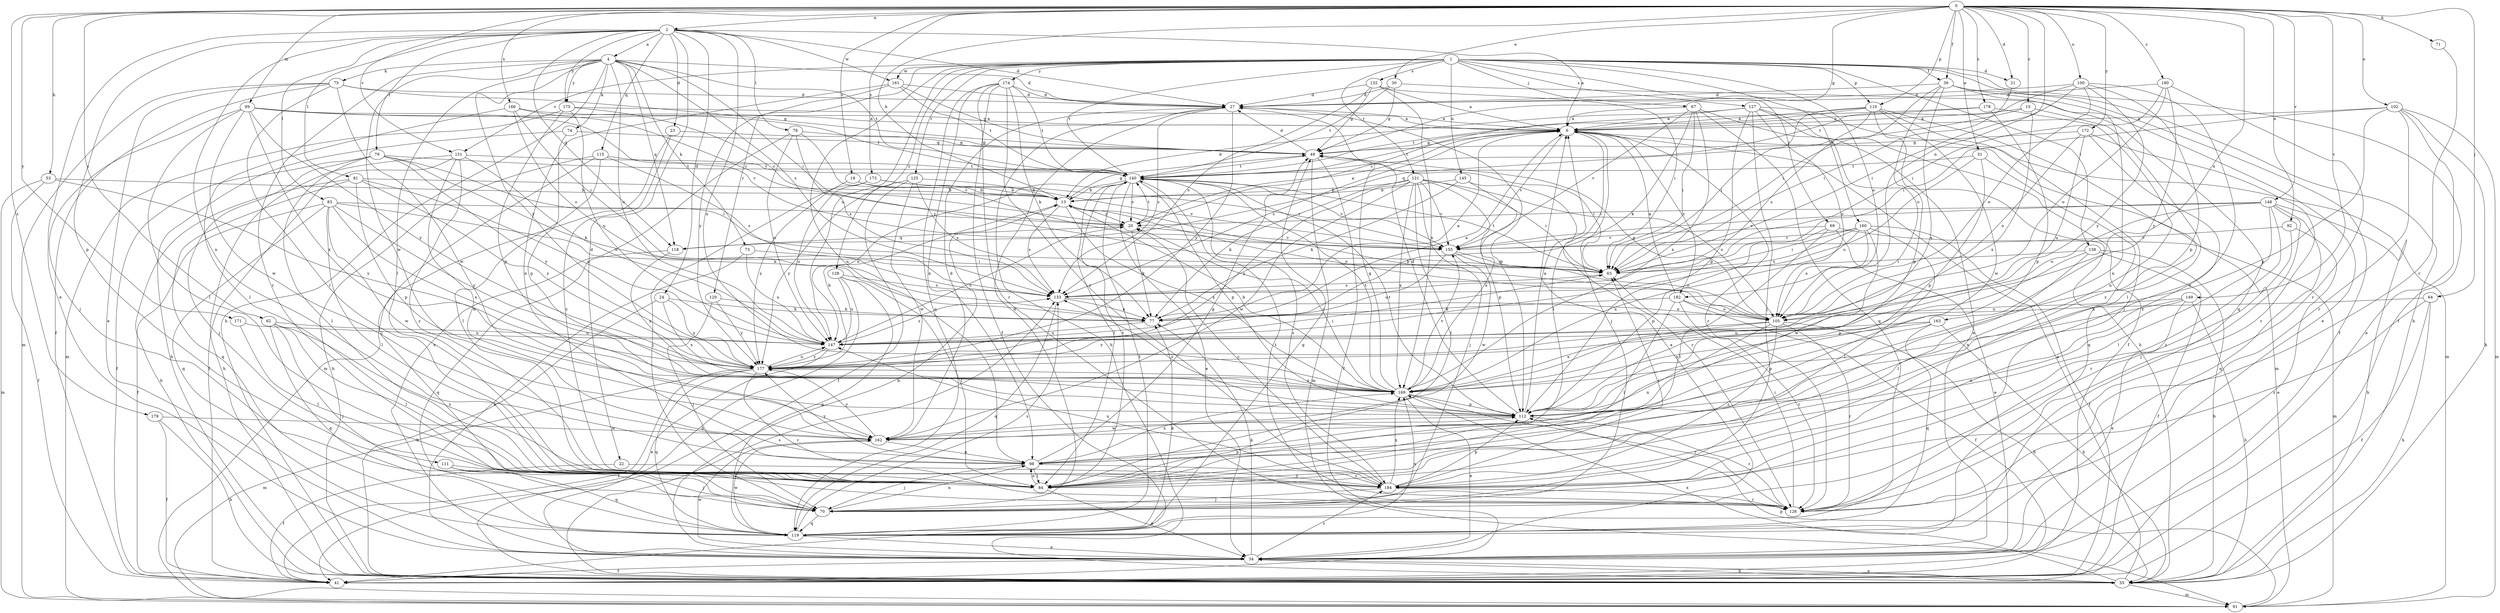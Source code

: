 strict digraph  {
0;
1;
2;
4;
6;
13;
15;
19;
20;
21;
22;
23;
24;
27;
30;
31;
34;
39;
41;
49;
53;
55;
62;
63;
64;
67;
69;
70;
71;
73;
74;
75;
77;
78;
79;
81;
83;
84;
89;
91;
92;
98;
100;
102;
105;
110;
111;
112;
115;
118;
119;
120;
121;
125;
126;
127;
128;
132;
133;
138;
140;
145;
147;
148;
149;
151;
155;
160;
161;
162;
163;
166;
169;
171;
172;
173;
174;
175;
177;
178;
179;
180;
182;
184;
0 -> 2  [label=a];
0 -> 13  [label=b];
0 -> 15  [label=c];
0 -> 19  [label=c];
0 -> 21  [label=d];
0 -> 30  [label=e];
0 -> 31  [label=e];
0 -> 39  [label=f];
0 -> 49  [label=g];
0 -> 53  [label=h];
0 -> 62  [label=i];
0 -> 64  [label=j];
0 -> 71  [label=k];
0 -> 89  [label=m];
0 -> 92  [label=n];
0 -> 100  [label=o];
0 -> 102  [label=o];
0 -> 110  [label=p];
0 -> 148  [label=v];
0 -> 149  [label=v];
0 -> 151  [label=v];
0 -> 163  [label=x];
0 -> 166  [label=x];
0 -> 171  [label=y];
0 -> 172  [label=y];
0 -> 173  [label=y];
0 -> 178  [label=z];
0 -> 179  [label=z];
0 -> 180  [label=z];
0 -> 182  [label=n];
1 -> 21  [label=d];
1 -> 39  [label=f];
1 -> 41  [label=f];
1 -> 55  [label=h];
1 -> 67  [label=j];
1 -> 69  [label=j];
1 -> 98  [label=n];
1 -> 105  [label=o];
1 -> 110  [label=p];
1 -> 120  [label=r];
1 -> 121  [label=r];
1 -> 125  [label=r];
1 -> 127  [label=s];
1 -> 128  [label=s];
1 -> 132  [label=s];
1 -> 138  [label=t];
1 -> 140  [label=t];
1 -> 145  [label=u];
1 -> 147  [label=u];
1 -> 151  [label=v];
1 -> 160  [label=w];
1 -> 161  [label=w];
1 -> 174  [label=y];
2 -> 4  [label=a];
2 -> 6  [label=a];
2 -> 22  [label=d];
2 -> 23  [label=d];
2 -> 24  [label=d];
2 -> 27  [label=d];
2 -> 34  [label=e];
2 -> 78  [label=l];
2 -> 79  [label=l];
2 -> 81  [label=l];
2 -> 83  [label=l];
2 -> 98  [label=n];
2 -> 111  [label=p];
2 -> 115  [label=q];
2 -> 118  [label=q];
2 -> 161  [label=w];
2 -> 169  [label=x];
2 -> 175  [label=y];
4 -> 27  [label=d];
4 -> 55  [label=h];
4 -> 63  [label=i];
4 -> 73  [label=k];
4 -> 74  [label=k];
4 -> 75  [label=k];
4 -> 84  [label=l];
4 -> 118  [label=q];
4 -> 126  [label=r];
4 -> 133  [label=s];
4 -> 140  [label=t];
4 -> 147  [label=u];
4 -> 162  [label=w];
4 -> 175  [label=y];
4 -> 177  [label=y];
6 -> 49  [label=g];
6 -> 70  [label=j];
6 -> 84  [label=l];
6 -> 91  [label=m];
6 -> 126  [label=r];
6 -> 133  [label=s];
6 -> 140  [label=t];
6 -> 155  [label=v];
6 -> 182  [label=z];
13 -> 20  [label=c];
13 -> 49  [label=g];
13 -> 105  [label=o];
13 -> 133  [label=s];
13 -> 169  [label=x];
15 -> 6  [label=a];
15 -> 84  [label=l];
15 -> 118  [label=q];
15 -> 169  [label=x];
19 -> 13  [label=b];
19 -> 155  [label=v];
19 -> 177  [label=y];
20 -> 6  [label=a];
20 -> 77  [label=k];
20 -> 118  [label=q];
20 -> 140  [label=t];
20 -> 155  [label=v];
21 -> 63  [label=i];
22 -> 41  [label=f];
22 -> 184  [label=z];
23 -> 49  [label=g];
23 -> 91  [label=m];
23 -> 184  [label=z];
24 -> 55  [label=h];
24 -> 77  [label=k];
24 -> 169  [label=x];
24 -> 177  [label=y];
27 -> 6  [label=a];
27 -> 55  [label=h];
27 -> 112  [label=p];
27 -> 133  [label=s];
27 -> 177  [label=y];
30 -> 27  [label=d];
30 -> 49  [label=g];
30 -> 119  [label=q];
30 -> 140  [label=t];
31 -> 112  [label=p];
31 -> 119  [label=q];
31 -> 140  [label=t];
31 -> 147  [label=u];
34 -> 6  [label=a];
34 -> 13  [label=b];
34 -> 41  [label=f];
34 -> 55  [label=h];
34 -> 77  [label=k];
34 -> 162  [label=w];
34 -> 184  [label=z];
39 -> 27  [label=d];
39 -> 34  [label=e];
39 -> 41  [label=f];
39 -> 63  [label=i];
39 -> 98  [label=n];
39 -> 105  [label=o];
39 -> 169  [label=x];
49 -> 27  [label=d];
49 -> 41  [label=f];
49 -> 63  [label=i];
49 -> 91  [label=m];
49 -> 140  [label=t];
53 -> 13  [label=b];
53 -> 41  [label=f];
53 -> 91  [label=m];
53 -> 177  [label=y];
55 -> 6  [label=a];
55 -> 34  [label=e];
55 -> 91  [label=m];
55 -> 133  [label=s];
55 -> 169  [label=x];
62 -> 70  [label=j];
62 -> 84  [label=l];
62 -> 119  [label=q];
62 -> 147  [label=u];
62 -> 184  [label=z];
63 -> 133  [label=s];
63 -> 140  [label=t];
64 -> 41  [label=f];
64 -> 55  [label=h];
64 -> 77  [label=k];
64 -> 184  [label=z];
67 -> 6  [label=a];
67 -> 55  [label=h];
67 -> 63  [label=i];
67 -> 77  [label=k];
67 -> 119  [label=q];
67 -> 155  [label=v];
67 -> 169  [label=x];
69 -> 34  [label=e];
69 -> 84  [label=l];
69 -> 91  [label=m];
69 -> 112  [label=p];
69 -> 155  [label=v];
70 -> 27  [label=d];
70 -> 98  [label=n];
70 -> 119  [label=q];
71 -> 126  [label=r];
73 -> 34  [label=e];
73 -> 63  [label=i];
73 -> 147  [label=u];
74 -> 49  [label=g];
74 -> 55  [label=h];
74 -> 112  [label=p];
75 -> 27  [label=d];
75 -> 34  [label=e];
75 -> 41  [label=f];
75 -> 49  [label=g];
75 -> 84  [label=l];
75 -> 91  [label=m];
75 -> 162  [label=w];
77 -> 6  [label=a];
77 -> 147  [label=u];
78 -> 34  [label=e];
78 -> 49  [label=g];
78 -> 133  [label=s];
78 -> 147  [label=u];
78 -> 155  [label=v];
79 -> 41  [label=f];
79 -> 63  [label=i];
79 -> 70  [label=j];
79 -> 77  [label=k];
79 -> 84  [label=l];
79 -> 140  [label=t];
79 -> 177  [label=y];
81 -> 13  [label=b];
81 -> 55  [label=h];
81 -> 112  [label=p];
81 -> 119  [label=q];
81 -> 147  [label=u];
81 -> 177  [label=y];
83 -> 20  [label=c];
83 -> 41  [label=f];
83 -> 77  [label=k];
83 -> 84  [label=l];
83 -> 119  [label=q];
83 -> 162  [label=w];
83 -> 169  [label=x];
83 -> 177  [label=y];
84 -> 34  [label=e];
84 -> 98  [label=n];
84 -> 112  [label=p];
84 -> 140  [label=t];
89 -> 6  [label=a];
89 -> 70  [label=j];
89 -> 84  [label=l];
89 -> 140  [label=t];
89 -> 155  [label=v];
89 -> 162  [label=w];
89 -> 169  [label=x];
89 -> 177  [label=y];
91 -> 112  [label=p];
92 -> 34  [label=e];
92 -> 126  [label=r];
92 -> 155  [label=v];
98 -> 49  [label=g];
98 -> 70  [label=j];
98 -> 84  [label=l];
98 -> 169  [label=x];
98 -> 177  [label=y];
98 -> 184  [label=z];
100 -> 27  [label=d];
100 -> 63  [label=i];
100 -> 105  [label=o];
100 -> 112  [label=p];
100 -> 140  [label=t];
100 -> 177  [label=y];
100 -> 184  [label=z];
102 -> 6  [label=a];
102 -> 34  [label=e];
102 -> 55  [label=h];
102 -> 63  [label=i];
102 -> 91  [label=m];
102 -> 112  [label=p];
102 -> 126  [label=r];
105 -> 13  [label=b];
105 -> 49  [label=g];
105 -> 55  [label=h];
105 -> 98  [label=n];
105 -> 126  [label=r];
105 -> 169  [label=x];
105 -> 177  [label=y];
105 -> 184  [label=z];
110 -> 6  [label=a];
110 -> 20  [label=c];
110 -> 63  [label=i];
110 -> 70  [label=j];
110 -> 112  [label=p];
110 -> 133  [label=s];
110 -> 162  [label=w];
110 -> 184  [label=z];
111 -> 70  [label=j];
111 -> 84  [label=l];
111 -> 119  [label=q];
112 -> 6  [label=a];
112 -> 27  [label=d];
112 -> 126  [label=r];
112 -> 133  [label=s];
112 -> 140  [label=t];
112 -> 162  [label=w];
115 -> 55  [label=h];
115 -> 70  [label=j];
115 -> 84  [label=l];
115 -> 133  [label=s];
115 -> 140  [label=t];
118 -> 119  [label=q];
118 -> 169  [label=x];
119 -> 34  [label=e];
119 -> 49  [label=g];
119 -> 77  [label=k];
119 -> 133  [label=s];
119 -> 140  [label=t];
119 -> 162  [label=w];
119 -> 169  [label=x];
120 -> 70  [label=j];
120 -> 77  [label=k];
120 -> 177  [label=y];
121 -> 13  [label=b];
121 -> 63  [label=i];
121 -> 70  [label=j];
121 -> 77  [label=k];
121 -> 84  [label=l];
121 -> 105  [label=o];
121 -> 112  [label=p];
121 -> 155  [label=v];
121 -> 162  [label=w];
121 -> 169  [label=x];
121 -> 177  [label=y];
125 -> 13  [label=b];
125 -> 41  [label=f];
125 -> 133  [label=s];
125 -> 162  [label=w];
125 -> 177  [label=y];
126 -> 63  [label=i];
126 -> 140  [label=t];
127 -> 6  [label=a];
127 -> 13  [label=b];
127 -> 34  [label=e];
127 -> 41  [label=f];
127 -> 70  [label=j];
127 -> 91  [label=m];
127 -> 105  [label=o];
127 -> 112  [label=p];
128 -> 55  [label=h];
128 -> 84  [label=l];
128 -> 119  [label=q];
128 -> 133  [label=s];
128 -> 147  [label=u];
132 -> 6  [label=a];
132 -> 27  [label=d];
132 -> 49  [label=g];
132 -> 63  [label=i];
132 -> 133  [label=s];
132 -> 169  [label=x];
133 -> 77  [label=k];
133 -> 105  [label=o];
133 -> 119  [label=q];
138 -> 41  [label=f];
138 -> 55  [label=h];
138 -> 63  [label=i];
138 -> 84  [label=l];
138 -> 112  [label=p];
140 -> 13  [label=b];
140 -> 20  [label=c];
140 -> 34  [label=e];
140 -> 84  [label=l];
140 -> 112  [label=p];
140 -> 147  [label=u];
140 -> 155  [label=v];
140 -> 184  [label=z];
145 -> 13  [label=b];
145 -> 77  [label=k];
145 -> 126  [label=r];
145 -> 169  [label=x];
147 -> 6  [label=a];
147 -> 20  [label=c];
147 -> 34  [label=e];
147 -> 133  [label=s];
147 -> 177  [label=y];
148 -> 20  [label=c];
148 -> 55  [label=h];
148 -> 70  [label=j];
148 -> 84  [label=l];
148 -> 105  [label=o];
148 -> 119  [label=q];
148 -> 155  [label=v];
148 -> 184  [label=z];
149 -> 34  [label=e];
149 -> 55  [label=h];
149 -> 98  [label=n];
149 -> 105  [label=o];
149 -> 169  [label=x];
151 -> 41  [label=f];
151 -> 55  [label=h];
151 -> 98  [label=n];
151 -> 140  [label=t];
151 -> 147  [label=u];
151 -> 184  [label=z];
155 -> 63  [label=i];
155 -> 105  [label=o];
155 -> 147  [label=u];
155 -> 162  [label=w];
160 -> 41  [label=f];
160 -> 63  [label=i];
160 -> 84  [label=l];
160 -> 105  [label=o];
160 -> 133  [label=s];
160 -> 155  [label=v];
160 -> 162  [label=w];
160 -> 169  [label=x];
161 -> 27  [label=d];
161 -> 49  [label=g];
161 -> 98  [label=n];
161 -> 140  [label=t];
161 -> 177  [label=y];
162 -> 27  [label=d];
162 -> 98  [label=n];
162 -> 177  [label=y];
163 -> 55  [label=h];
163 -> 112  [label=p];
163 -> 119  [label=q];
163 -> 147  [label=u];
163 -> 169  [label=x];
166 -> 6  [label=a];
166 -> 20  [label=c];
166 -> 63  [label=i];
166 -> 84  [label=l];
166 -> 133  [label=s];
169 -> 13  [label=b];
169 -> 20  [label=c];
169 -> 34  [label=e];
169 -> 49  [label=g];
169 -> 112  [label=p];
169 -> 126  [label=r];
169 -> 140  [label=t];
169 -> 155  [label=v];
171 -> 84  [label=l];
171 -> 147  [label=u];
172 -> 49  [label=g];
172 -> 105  [label=o];
172 -> 126  [label=r];
172 -> 147  [label=u];
172 -> 184  [label=z];
173 -> 13  [label=b];
173 -> 70  [label=j];
173 -> 147  [label=u];
173 -> 155  [label=v];
174 -> 27  [label=d];
174 -> 41  [label=f];
174 -> 77  [label=k];
174 -> 98  [label=n];
174 -> 119  [label=q];
174 -> 126  [label=r];
174 -> 140  [label=t];
174 -> 184  [label=z];
175 -> 6  [label=a];
175 -> 20  [label=c];
175 -> 91  [label=m];
175 -> 112  [label=p];
175 -> 147  [label=u];
177 -> 13  [label=b];
177 -> 41  [label=f];
177 -> 63  [label=i];
177 -> 91  [label=m];
177 -> 119  [label=q];
177 -> 126  [label=r];
177 -> 147  [label=u];
177 -> 169  [label=x];
178 -> 6  [label=a];
178 -> 98  [label=n];
178 -> 112  [label=p];
178 -> 140  [label=t];
179 -> 41  [label=f];
179 -> 55  [label=h];
179 -> 162  [label=w];
180 -> 27  [label=d];
180 -> 63  [label=i];
180 -> 105  [label=o];
180 -> 126  [label=r];
180 -> 177  [label=y];
182 -> 6  [label=a];
182 -> 41  [label=f];
182 -> 77  [label=k];
182 -> 84  [label=l];
182 -> 105  [label=o];
182 -> 126  [label=r];
184 -> 20  [label=c];
184 -> 63  [label=i];
184 -> 70  [label=j];
184 -> 112  [label=p];
184 -> 126  [label=r];
184 -> 147  [label=u];
184 -> 169  [label=x];
}
